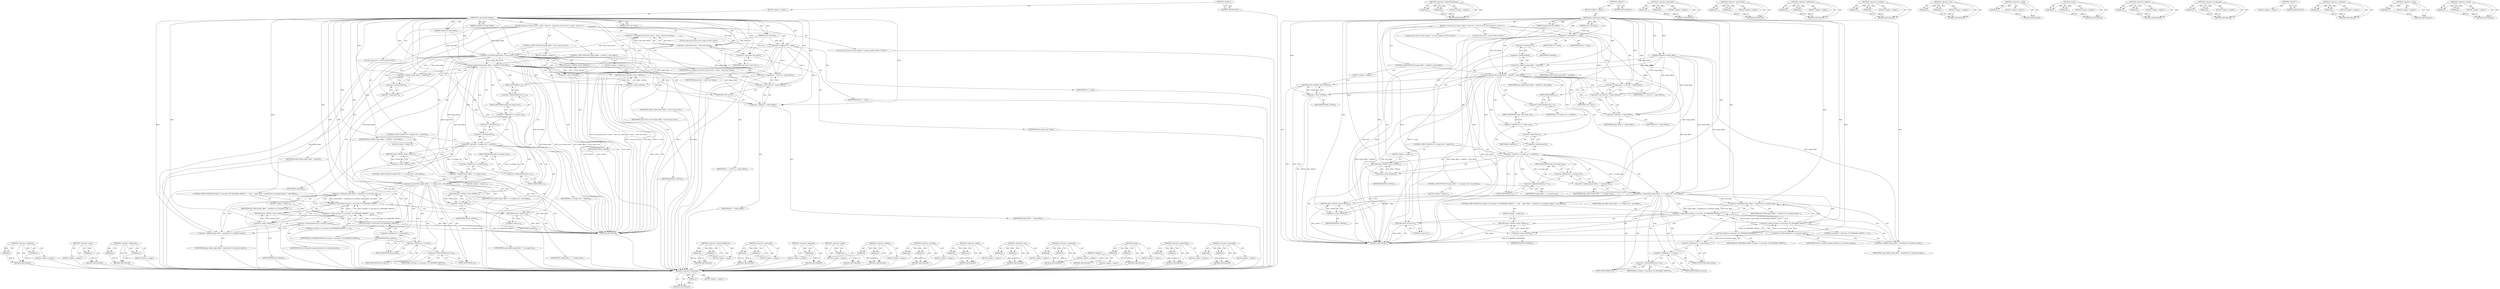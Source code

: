 digraph "&lt;operator&gt;.logicalAnd" {
vulnerable_136 [label=<(METHOD,&lt;operator&gt;.indirection)>];
vulnerable_137 [label=<(PARAM,p1)>];
vulnerable_138 [label=<(BLOCK,&lt;empty&gt;,&lt;empty&gt;)>];
vulnerable_139 [label=<(METHOD_RETURN,ANY)>];
vulnerable_159 [label=<(METHOD,&lt;operator&gt;.indirectFieldAccess)>];
vulnerable_160 [label=<(PARAM,p1)>];
vulnerable_161 [label=<(PARAM,p2)>];
vulnerable_162 [label=<(BLOCK,&lt;empty&gt;,&lt;empty&gt;)>];
vulnerable_163 [label=<(METHOD_RETURN,ANY)>];
vulnerable_6 [label=<(METHOD,&lt;global&gt;)<SUB>1</SUB>>];
vulnerable_7 [label=<(BLOCK,&lt;empty&gt;,&lt;empty&gt;)<SUB>1</SUB>>];
vulnerable_8 [label=<(METHOD,xt_check_entry_offsets)<SUB>1</SUB>>];
vulnerable_9 [label=<(PARAM,const void *base)<SUB>1</SUB>>];
vulnerable_10 [label=<(PARAM,unsigned int target_offset)<SUB>2</SUB>>];
vulnerable_11 [label=<(PARAM,unsigned int next_offset)<SUB>3</SUB>>];
vulnerable_12 [label=<(BLOCK,{
 	const struct xt_entry_target *t;
 	const ch...,{
 	const struct xt_entry_target *t;
 	const ch...)<SUB>4</SUB>>];
vulnerable_13 [label="<(LOCAL,const struct xt_entry_target* t: xt_entry_target*)<SUB>5</SUB>>"];
vulnerable_14 [label="<(LOCAL,const char* e: char*)<SUB>6</SUB>>"];
vulnerable_15 [label=<(&lt;operator&gt;.assignment,*e = base)<SUB>6</SUB>>];
vulnerable_16 [label=<(IDENTIFIER,e,*e = base)<SUB>6</SUB>>];
vulnerable_17 [label=<(IDENTIFIER,base,*e = base)<SUB>6</SUB>>];
vulnerable_18 [label=<(CONTROL_STRUCTURE,IF,if (target_offset + sizeof(*t) &gt; next_offset))<SUB>8</SUB>>];
vulnerable_19 [label=<(&lt;operator&gt;.greaterThan,target_offset + sizeof(*t) &gt; next_offset)<SUB>8</SUB>>];
vulnerable_20 [label=<(&lt;operator&gt;.addition,target_offset + sizeof(*t))<SUB>8</SUB>>];
vulnerable_21 [label=<(IDENTIFIER,target_offset,target_offset + sizeof(*t))<SUB>8</SUB>>];
vulnerable_22 [label=<(&lt;operator&gt;.sizeOf,sizeof(*t))<SUB>8</SUB>>];
vulnerable_23 [label=<(&lt;operator&gt;.indirection,*t)<SUB>8</SUB>>];
vulnerable_24 [label=<(IDENTIFIER,t,sizeof(*t))<SUB>8</SUB>>];
vulnerable_25 [label=<(IDENTIFIER,next_offset,target_offset + sizeof(*t) &gt; next_offset)<SUB>8</SUB>>];
vulnerable_26 [label=<(BLOCK,&lt;empty&gt;,&lt;empty&gt;)<SUB>9</SUB>>];
vulnerable_27 [label=<(RETURN,return -EINVAL;,return -EINVAL;)<SUB>9</SUB>>];
vulnerable_28 [label=<(&lt;operator&gt;.minus,-EINVAL)<SUB>9</SUB>>];
vulnerable_29 [label=<(IDENTIFIER,EINVAL,-EINVAL)<SUB>9</SUB>>];
vulnerable_30 [label=<(&lt;operator&gt;.assignment,t = (void *)(e + target_offset))<SUB>11</SUB>>];
vulnerable_31 [label=<(IDENTIFIER,t,t = (void *)(e + target_offset))<SUB>11</SUB>>];
vulnerable_32 [label=<(&lt;operator&gt;.cast,(void *)(e + target_offset))<SUB>11</SUB>>];
vulnerable_33 [label=<(UNKNOWN,void *,void *)<SUB>11</SUB>>];
vulnerable_34 [label=<(&lt;operator&gt;.addition,e + target_offset)<SUB>11</SUB>>];
vulnerable_35 [label=<(IDENTIFIER,e,e + target_offset)<SUB>11</SUB>>];
vulnerable_36 [label=<(IDENTIFIER,target_offset,e + target_offset)<SUB>11</SUB>>];
vulnerable_37 [label=<(CONTROL_STRUCTURE,IF,if (t-&gt;u.target_size &lt; sizeof(*t)))<SUB>12</SUB>>];
vulnerable_38 [label=<(&lt;operator&gt;.lessThan,t-&gt;u.target_size &lt; sizeof(*t))<SUB>12</SUB>>];
vulnerable_39 [label=<(&lt;operator&gt;.fieldAccess,t-&gt;u.target_size)<SUB>12</SUB>>];
vulnerable_40 [label=<(&lt;operator&gt;.indirectFieldAccess,t-&gt;u)<SUB>12</SUB>>];
vulnerable_41 [label=<(IDENTIFIER,t,t-&gt;u.target_size &lt; sizeof(*t))<SUB>12</SUB>>];
vulnerable_42 [label=<(FIELD_IDENTIFIER,u,u)<SUB>12</SUB>>];
vulnerable_43 [label=<(FIELD_IDENTIFIER,target_size,target_size)<SUB>12</SUB>>];
vulnerable_44 [label=<(&lt;operator&gt;.sizeOf,sizeof(*t))<SUB>12</SUB>>];
vulnerable_45 [label=<(&lt;operator&gt;.indirection,*t)<SUB>12</SUB>>];
vulnerable_46 [label=<(IDENTIFIER,t,sizeof(*t))<SUB>12</SUB>>];
vulnerable_47 [label=<(BLOCK,&lt;empty&gt;,&lt;empty&gt;)<SUB>13</SUB>>];
vulnerable_48 [label=<(RETURN,return -EINVAL;,return -EINVAL;)<SUB>13</SUB>>];
vulnerable_49 [label=<(&lt;operator&gt;.minus,-EINVAL)<SUB>13</SUB>>];
vulnerable_50 [label=<(IDENTIFIER,EINVAL,-EINVAL)<SUB>13</SUB>>];
vulnerable_51 [label=<(CONTROL_STRUCTURE,IF,if (target_offset + t-&gt;u.target_size &gt; next_offset))<SUB>15</SUB>>];
vulnerable_52 [label=<(&lt;operator&gt;.greaterThan,target_offset + t-&gt;u.target_size &gt; next_offset)<SUB>15</SUB>>];
vulnerable_53 [label=<(&lt;operator&gt;.addition,target_offset + t-&gt;u.target_size)<SUB>15</SUB>>];
vulnerable_54 [label=<(IDENTIFIER,target_offset,target_offset + t-&gt;u.target_size)<SUB>15</SUB>>];
vulnerable_55 [label=<(&lt;operator&gt;.fieldAccess,t-&gt;u.target_size)<SUB>15</SUB>>];
vulnerable_56 [label=<(&lt;operator&gt;.indirectFieldAccess,t-&gt;u)<SUB>15</SUB>>];
vulnerable_57 [label=<(IDENTIFIER,t,target_offset + t-&gt;u.target_size)<SUB>15</SUB>>];
vulnerable_58 [label=<(FIELD_IDENTIFIER,u,u)<SUB>15</SUB>>];
vulnerable_59 [label=<(FIELD_IDENTIFIER,target_size,target_size)<SUB>15</SUB>>];
vulnerable_60 [label=<(IDENTIFIER,next_offset,target_offset + t-&gt;u.target_size &gt; next_offset)<SUB>15</SUB>>];
vulnerable_61 [label=<(BLOCK,&lt;empty&gt;,&lt;empty&gt;)<SUB>16</SUB>>];
vulnerable_62 [label=<(RETURN,return -EINVAL;,return -EINVAL;)<SUB>16</SUB>>];
vulnerable_63 [label=<(&lt;operator&gt;.minus,-EINVAL)<SUB>16</SUB>>];
vulnerable_64 [label=<(IDENTIFIER,EINVAL,-EINVAL)<SUB>16</SUB>>];
vulnerable_65 [label=<(CONTROL_STRUCTURE,IF,if (strcmp(t-&gt;u.user.name, XT_STANDARD_TARGET) == 0 &amp;&amp;
	    target_offset + sizeof(struct xt_standard_target) != next_offset))<SUB>18</SUB>>];
vulnerable_66 [label=<(&lt;operator&gt;.logicalAnd,strcmp(t-&gt;u.user.name, XT_STANDARD_TARGET) == 0...)<SUB>18</SUB>>];
vulnerable_67 [label=<(&lt;operator&gt;.equals,strcmp(t-&gt;u.user.name, XT_STANDARD_TARGET) == 0)<SUB>18</SUB>>];
vulnerable_68 [label=<(strcmp,strcmp(t-&gt;u.user.name, XT_STANDARD_TARGET))<SUB>18</SUB>>];
vulnerable_69 [label=<(&lt;operator&gt;.fieldAccess,t-&gt;u.user.name)<SUB>18</SUB>>];
vulnerable_70 [label=<(&lt;operator&gt;.fieldAccess,t-&gt;u.user)<SUB>18</SUB>>];
vulnerable_71 [label=<(&lt;operator&gt;.indirectFieldAccess,t-&gt;u)<SUB>18</SUB>>];
vulnerable_72 [label=<(IDENTIFIER,t,strcmp(t-&gt;u.user.name, XT_STANDARD_TARGET))<SUB>18</SUB>>];
vulnerable_73 [label=<(FIELD_IDENTIFIER,u,u)<SUB>18</SUB>>];
vulnerable_74 [label=<(FIELD_IDENTIFIER,user,user)<SUB>18</SUB>>];
vulnerable_75 [label=<(FIELD_IDENTIFIER,name,name)<SUB>18</SUB>>];
vulnerable_76 [label=<(IDENTIFIER,XT_STANDARD_TARGET,strcmp(t-&gt;u.user.name, XT_STANDARD_TARGET))<SUB>18</SUB>>];
vulnerable_77 [label=<(LITERAL,0,strcmp(t-&gt;u.user.name, XT_STANDARD_TARGET) == 0)<SUB>18</SUB>>];
vulnerable_78 [label=<(&lt;operator&gt;.notEquals,target_offset + sizeof(struct xt_standard_targe...)<SUB>19</SUB>>];
vulnerable_79 [label=<(&lt;operator&gt;.addition,target_offset + sizeof(struct xt_standard_target))<SUB>19</SUB>>];
vulnerable_80 [label=<(IDENTIFIER,target_offset,target_offset + sizeof(struct xt_standard_target))<SUB>19</SUB>>];
vulnerable_81 [label=<(&lt;operator&gt;.sizeOf,sizeof(struct xt_standard_target))<SUB>19</SUB>>];
vulnerable_82 [label=<(IDENTIFIER,struct xt_standard_target,sizeof(struct xt_standard_target))<SUB>19</SUB>>];
vulnerable_83 [label=<(IDENTIFIER,next_offset,target_offset + sizeof(struct xt_standard_targe...)<SUB>19</SUB>>];
vulnerable_84 [label=<(BLOCK,&lt;empty&gt;,&lt;empty&gt;)<SUB>20</SUB>>];
vulnerable_85 [label=<(RETURN,return -EINVAL;,return -EINVAL;)<SUB>20</SUB>>];
vulnerable_86 [label=<(&lt;operator&gt;.minus,-EINVAL)<SUB>20</SUB>>];
vulnerable_87 [label=<(IDENTIFIER,EINVAL,-EINVAL)<SUB>20</SUB>>];
vulnerable_88 [label=<(RETURN,return 0;,return 0;)<SUB>22</SUB>>];
vulnerable_89 [label=<(LITERAL,0,return 0;)<SUB>22</SUB>>];
vulnerable_90 [label=<(METHOD_RETURN,int)<SUB>1</SUB>>];
vulnerable_92 [label=<(METHOD_RETURN,ANY)<SUB>1</SUB>>];
vulnerable_164 [label=<(METHOD,&lt;operator&gt;.logicalAnd)>];
vulnerable_165 [label=<(PARAM,p1)>];
vulnerable_166 [label=<(PARAM,p2)>];
vulnerable_167 [label=<(BLOCK,&lt;empty&gt;,&lt;empty&gt;)>];
vulnerable_168 [label=<(METHOD_RETURN,ANY)>];
vulnerable_122 [label=<(METHOD,&lt;operator&gt;.greaterThan)>];
vulnerable_123 [label=<(PARAM,p1)>];
vulnerable_124 [label=<(PARAM,p2)>];
vulnerable_125 [label=<(BLOCK,&lt;empty&gt;,&lt;empty&gt;)>];
vulnerable_126 [label=<(METHOD_RETURN,ANY)>];
vulnerable_154 [label=<(METHOD,&lt;operator&gt;.fieldAccess)>];
vulnerable_155 [label=<(PARAM,p1)>];
vulnerable_156 [label=<(PARAM,p2)>];
vulnerable_157 [label=<(BLOCK,&lt;empty&gt;,&lt;empty&gt;)>];
vulnerable_158 [label=<(METHOD_RETURN,ANY)>];
vulnerable_149 [label=<(METHOD,&lt;operator&gt;.lessThan)>];
vulnerable_150 [label=<(PARAM,p1)>];
vulnerable_151 [label=<(PARAM,p2)>];
vulnerable_152 [label=<(BLOCK,&lt;empty&gt;,&lt;empty&gt;)>];
vulnerable_153 [label=<(METHOD_RETURN,ANY)>];
vulnerable_144 [label=<(METHOD,&lt;operator&gt;.cast)>];
vulnerable_145 [label=<(PARAM,p1)>];
vulnerable_146 [label=<(PARAM,p2)>];
vulnerable_147 [label=<(BLOCK,&lt;empty&gt;,&lt;empty&gt;)>];
vulnerable_148 [label=<(METHOD_RETURN,ANY)>];
vulnerable_132 [label=<(METHOD,&lt;operator&gt;.sizeOf)>];
vulnerable_133 [label=<(PARAM,p1)>];
vulnerable_134 [label=<(BLOCK,&lt;empty&gt;,&lt;empty&gt;)>];
vulnerable_135 [label=<(METHOD_RETURN,ANY)>];
vulnerable_174 [label=<(METHOD,strcmp)>];
vulnerable_175 [label=<(PARAM,p1)>];
vulnerable_176 [label=<(PARAM,p2)>];
vulnerable_177 [label=<(BLOCK,&lt;empty&gt;,&lt;empty&gt;)>];
vulnerable_178 [label=<(METHOD_RETURN,ANY)>];
vulnerable_127 [label=<(METHOD,&lt;operator&gt;.addition)>];
vulnerable_128 [label=<(PARAM,p1)>];
vulnerable_129 [label=<(PARAM,p2)>];
vulnerable_130 [label=<(BLOCK,&lt;empty&gt;,&lt;empty&gt;)>];
vulnerable_131 [label=<(METHOD_RETURN,ANY)>];
vulnerable_117 [label=<(METHOD,&lt;operator&gt;.assignment)>];
vulnerable_118 [label=<(PARAM,p1)>];
vulnerable_119 [label=<(PARAM,p2)>];
vulnerable_120 [label=<(BLOCK,&lt;empty&gt;,&lt;empty&gt;)>];
vulnerable_121 [label=<(METHOD_RETURN,ANY)>];
vulnerable_111 [label=<(METHOD,&lt;global&gt;)<SUB>1</SUB>>];
vulnerable_112 [label=<(BLOCK,&lt;empty&gt;,&lt;empty&gt;)>];
vulnerable_113 [label=<(METHOD_RETURN,ANY)>];
vulnerable_179 [label=<(METHOD,&lt;operator&gt;.notEquals)>];
vulnerable_180 [label=<(PARAM,p1)>];
vulnerable_181 [label=<(PARAM,p2)>];
vulnerable_182 [label=<(BLOCK,&lt;empty&gt;,&lt;empty&gt;)>];
vulnerable_183 [label=<(METHOD_RETURN,ANY)>];
vulnerable_140 [label=<(METHOD,&lt;operator&gt;.minus)>];
vulnerable_141 [label=<(PARAM,p1)>];
vulnerable_142 [label=<(BLOCK,&lt;empty&gt;,&lt;empty&gt;)>];
vulnerable_143 [label=<(METHOD_RETURN,ANY)>];
vulnerable_169 [label=<(METHOD,&lt;operator&gt;.equals)>];
vulnerable_170 [label=<(PARAM,p1)>];
vulnerable_171 [label=<(PARAM,p2)>];
vulnerable_172 [label=<(BLOCK,&lt;empty&gt;,&lt;empty&gt;)>];
vulnerable_173 [label=<(METHOD_RETURN,ANY)>];
fixed_203 [label=<(METHOD,&lt;operator&gt;.notEquals)>];
fixed_204 [label=<(PARAM,p1)>];
fixed_205 [label=<(PARAM,p2)>];
fixed_206 [label=<(BLOCK,&lt;empty&gt;,&lt;empty&gt;)>];
fixed_207 [label=<(METHOD_RETURN,ANY)>];
fixed_156 [label=<(METHOD,&lt;operator&gt;.minus)>];
fixed_157 [label=<(PARAM,p1)>];
fixed_158 [label=<(BLOCK,&lt;empty&gt;,&lt;empty&gt;)>];
fixed_159 [label=<(METHOD_RETURN,ANY)>];
fixed_178 [label=<(METHOD,&lt;operator&gt;.fieldAccess)>];
fixed_179 [label=<(PARAM,p1)>];
fixed_180 [label=<(PARAM,p2)>];
fixed_181 [label=<(BLOCK,&lt;empty&gt;,&lt;empty&gt;)>];
fixed_182 [label=<(METHOD_RETURN,ANY)>];
fixed_6 [label=<(METHOD,&lt;global&gt;)<SUB>1</SUB>>];
fixed_7 [label=<(BLOCK,&lt;empty&gt;,&lt;empty&gt;)<SUB>1</SUB>>];
fixed_8 [label=<(METHOD,xt_check_entry_offsets)<SUB>1</SUB>>];
fixed_9 [label=<(PARAM,const void *base)<SUB>1</SUB>>];
fixed_10 [label=<(PARAM,const char *elems)<SUB>2</SUB>>];
fixed_11 [label=<(PARAM,unsigned int target_offset)<SUB>3</SUB>>];
fixed_12 [label=<(PARAM,unsigned int next_offset)<SUB>4</SUB>>];
fixed_13 [label=<(BLOCK,{
	long size_of_base_struct = elems - (const ch...,{
	long size_of_base_struct = elems - (const ch...)<SUB>5</SUB>>];
fixed_14 [label="<(LOCAL,long size_of_base_struct: long)<SUB>6</SUB>>"];
fixed_15 [label=<(&lt;operator&gt;.assignment,size_of_base_struct = elems - (const char *)base)<SUB>6</SUB>>];
fixed_16 [label=<(IDENTIFIER,size_of_base_struct,size_of_base_struct = elems - (const char *)base)<SUB>6</SUB>>];
fixed_17 [label=<(&lt;operator&gt;.subtraction,elems - (const char *)base)<SUB>6</SUB>>];
fixed_18 [label=<(IDENTIFIER,elems,elems - (const char *)base)<SUB>6</SUB>>];
fixed_19 [label=<(&lt;operator&gt;.cast,(const char *)base)<SUB>6</SUB>>];
fixed_20 [label=<(UNKNOWN,const char *,const char *)<SUB>6</SUB>>];
fixed_21 [label=<(IDENTIFIER,base,(const char *)base)<SUB>6</SUB>>];
fixed_22 [label="<(LOCAL,const struct xt_entry_target* t: xt_entry_target*)<SUB>7</SUB>>"];
fixed_23 [label="<(LOCAL,const char* e: char*)<SUB>8</SUB>>"];
fixed_24 [label=<(&lt;operator&gt;.assignment,*e = base)<SUB>8</SUB>>];
fixed_25 [label=<(IDENTIFIER,e,*e = base)<SUB>8</SUB>>];
fixed_26 [label=<(IDENTIFIER,base,*e = base)<SUB>8</SUB>>];
fixed_27 [label=<(CONTROL_STRUCTURE,IF,if (target_offset &lt; size_of_base_struct))<SUB>11</SUB>>];
fixed_28 [label=<(&lt;operator&gt;.lessThan,target_offset &lt; size_of_base_struct)<SUB>11</SUB>>];
fixed_29 [label=<(IDENTIFIER,target_offset,target_offset &lt; size_of_base_struct)<SUB>11</SUB>>];
fixed_30 [label=<(IDENTIFIER,size_of_base_struct,target_offset &lt; size_of_base_struct)<SUB>11</SUB>>];
fixed_31 [label=<(BLOCK,&lt;empty&gt;,&lt;empty&gt;)<SUB>12</SUB>>];
fixed_32 [label=<(RETURN,return -EINVAL;,return -EINVAL;)<SUB>12</SUB>>];
fixed_33 [label=<(&lt;operator&gt;.minus,-EINVAL)<SUB>12</SUB>>];
fixed_34 [label=<(IDENTIFIER,EINVAL,-EINVAL)<SUB>12</SUB>>];
fixed_35 [label=<(CONTROL_STRUCTURE,IF,if (target_offset + sizeof(*t) &gt; next_offset))<SUB>14</SUB>>];
fixed_36 [label=<(&lt;operator&gt;.greaterThan,target_offset + sizeof(*t) &gt; next_offset)<SUB>14</SUB>>];
fixed_37 [label=<(&lt;operator&gt;.addition,target_offset + sizeof(*t))<SUB>14</SUB>>];
fixed_38 [label=<(IDENTIFIER,target_offset,target_offset + sizeof(*t))<SUB>14</SUB>>];
fixed_39 [label=<(&lt;operator&gt;.sizeOf,sizeof(*t))<SUB>14</SUB>>];
fixed_40 [label=<(&lt;operator&gt;.indirection,*t)<SUB>14</SUB>>];
fixed_41 [label=<(IDENTIFIER,t,sizeof(*t))<SUB>14</SUB>>];
fixed_42 [label=<(IDENTIFIER,next_offset,target_offset + sizeof(*t) &gt; next_offset)<SUB>14</SUB>>];
fixed_43 [label=<(BLOCK,&lt;empty&gt;,&lt;empty&gt;)<SUB>15</SUB>>];
fixed_44 [label=<(RETURN,return -EINVAL;,return -EINVAL;)<SUB>15</SUB>>];
fixed_45 [label=<(&lt;operator&gt;.minus,-EINVAL)<SUB>15</SUB>>];
fixed_46 [label=<(IDENTIFIER,EINVAL,-EINVAL)<SUB>15</SUB>>];
fixed_47 [label=<(&lt;operator&gt;.assignment,t = (void *)(e + target_offset))<SUB>17</SUB>>];
fixed_48 [label=<(IDENTIFIER,t,t = (void *)(e + target_offset))<SUB>17</SUB>>];
fixed_49 [label=<(&lt;operator&gt;.cast,(void *)(e + target_offset))<SUB>17</SUB>>];
fixed_50 [label=<(UNKNOWN,void *,void *)<SUB>17</SUB>>];
fixed_51 [label=<(&lt;operator&gt;.addition,e + target_offset)<SUB>17</SUB>>];
fixed_52 [label=<(IDENTIFIER,e,e + target_offset)<SUB>17</SUB>>];
fixed_53 [label=<(IDENTIFIER,target_offset,e + target_offset)<SUB>17</SUB>>];
fixed_54 [label=<(CONTROL_STRUCTURE,IF,if (t-&gt;u.target_size &lt; sizeof(*t)))<SUB>18</SUB>>];
fixed_55 [label=<(&lt;operator&gt;.lessThan,t-&gt;u.target_size &lt; sizeof(*t))<SUB>18</SUB>>];
fixed_56 [label=<(&lt;operator&gt;.fieldAccess,t-&gt;u.target_size)<SUB>18</SUB>>];
fixed_57 [label=<(&lt;operator&gt;.indirectFieldAccess,t-&gt;u)<SUB>18</SUB>>];
fixed_58 [label=<(IDENTIFIER,t,t-&gt;u.target_size &lt; sizeof(*t))<SUB>18</SUB>>];
fixed_59 [label=<(FIELD_IDENTIFIER,u,u)<SUB>18</SUB>>];
fixed_60 [label=<(FIELD_IDENTIFIER,target_size,target_size)<SUB>18</SUB>>];
fixed_61 [label=<(&lt;operator&gt;.sizeOf,sizeof(*t))<SUB>18</SUB>>];
fixed_62 [label=<(&lt;operator&gt;.indirection,*t)<SUB>18</SUB>>];
fixed_63 [label=<(IDENTIFIER,t,sizeof(*t))<SUB>18</SUB>>];
fixed_64 [label=<(BLOCK,&lt;empty&gt;,&lt;empty&gt;)<SUB>19</SUB>>];
fixed_65 [label=<(RETURN,return -EINVAL;,return -EINVAL;)<SUB>19</SUB>>];
fixed_66 [label=<(&lt;operator&gt;.minus,-EINVAL)<SUB>19</SUB>>];
fixed_67 [label=<(IDENTIFIER,EINVAL,-EINVAL)<SUB>19</SUB>>];
fixed_68 [label=<(CONTROL_STRUCTURE,IF,if (target_offset + t-&gt;u.target_size &gt; next_offset))<SUB>21</SUB>>];
fixed_69 [label=<(&lt;operator&gt;.greaterThan,target_offset + t-&gt;u.target_size &gt; next_offset)<SUB>21</SUB>>];
fixed_70 [label=<(&lt;operator&gt;.addition,target_offset + t-&gt;u.target_size)<SUB>21</SUB>>];
fixed_71 [label=<(IDENTIFIER,target_offset,target_offset + t-&gt;u.target_size)<SUB>21</SUB>>];
fixed_72 [label=<(&lt;operator&gt;.fieldAccess,t-&gt;u.target_size)<SUB>21</SUB>>];
fixed_73 [label=<(&lt;operator&gt;.indirectFieldAccess,t-&gt;u)<SUB>21</SUB>>];
fixed_74 [label=<(IDENTIFIER,t,target_offset + t-&gt;u.target_size)<SUB>21</SUB>>];
fixed_75 [label=<(FIELD_IDENTIFIER,u,u)<SUB>21</SUB>>];
fixed_76 [label=<(FIELD_IDENTIFIER,target_size,target_size)<SUB>21</SUB>>];
fixed_77 [label=<(IDENTIFIER,next_offset,target_offset + t-&gt;u.target_size &gt; next_offset)<SUB>21</SUB>>];
fixed_78 [label=<(BLOCK,&lt;empty&gt;,&lt;empty&gt;)<SUB>22</SUB>>];
fixed_79 [label=<(RETURN,return -EINVAL;,return -EINVAL;)<SUB>22</SUB>>];
fixed_80 [label=<(&lt;operator&gt;.minus,-EINVAL)<SUB>22</SUB>>];
fixed_81 [label=<(IDENTIFIER,EINVAL,-EINVAL)<SUB>22</SUB>>];
fixed_82 [label=<(CONTROL_STRUCTURE,IF,if (strcmp(t-&gt;u.user.name, XT_STANDARD_TARGET) == 0 &amp;&amp;
	    target_offset + sizeof(struct xt_standard_target) != next_offset))<SUB>24</SUB>>];
fixed_83 [label=<(&lt;operator&gt;.logicalAnd,strcmp(t-&gt;u.user.name, XT_STANDARD_TARGET) == 0...)<SUB>24</SUB>>];
fixed_84 [label=<(&lt;operator&gt;.equals,strcmp(t-&gt;u.user.name, XT_STANDARD_TARGET) == 0)<SUB>24</SUB>>];
fixed_85 [label=<(strcmp,strcmp(t-&gt;u.user.name, XT_STANDARD_TARGET))<SUB>24</SUB>>];
fixed_86 [label=<(&lt;operator&gt;.fieldAccess,t-&gt;u.user.name)<SUB>24</SUB>>];
fixed_87 [label=<(&lt;operator&gt;.fieldAccess,t-&gt;u.user)<SUB>24</SUB>>];
fixed_88 [label=<(&lt;operator&gt;.indirectFieldAccess,t-&gt;u)<SUB>24</SUB>>];
fixed_89 [label=<(IDENTIFIER,t,strcmp(t-&gt;u.user.name, XT_STANDARD_TARGET))<SUB>24</SUB>>];
fixed_90 [label=<(FIELD_IDENTIFIER,u,u)<SUB>24</SUB>>];
fixed_91 [label=<(FIELD_IDENTIFIER,user,user)<SUB>24</SUB>>];
fixed_92 [label=<(FIELD_IDENTIFIER,name,name)<SUB>24</SUB>>];
fixed_93 [label=<(IDENTIFIER,XT_STANDARD_TARGET,strcmp(t-&gt;u.user.name, XT_STANDARD_TARGET))<SUB>24</SUB>>];
fixed_94 [label=<(LITERAL,0,strcmp(t-&gt;u.user.name, XT_STANDARD_TARGET) == 0)<SUB>24</SUB>>];
fixed_95 [label=<(&lt;operator&gt;.notEquals,target_offset + sizeof(struct xt_standard_targe...)<SUB>25</SUB>>];
fixed_96 [label=<(&lt;operator&gt;.addition,target_offset + sizeof(struct xt_standard_target))<SUB>25</SUB>>];
fixed_97 [label=<(IDENTIFIER,target_offset,target_offset + sizeof(struct xt_standard_target))<SUB>25</SUB>>];
fixed_98 [label=<(&lt;operator&gt;.sizeOf,sizeof(struct xt_standard_target))<SUB>25</SUB>>];
fixed_99 [label=<(IDENTIFIER,struct xt_standard_target,sizeof(struct xt_standard_target))<SUB>25</SUB>>];
fixed_100 [label=<(IDENTIFIER,next_offset,target_offset + sizeof(struct xt_standard_targe...)<SUB>25</SUB>>];
fixed_101 [label=<(BLOCK,&lt;empty&gt;,&lt;empty&gt;)<SUB>26</SUB>>];
fixed_102 [label=<(RETURN,return -EINVAL;,return -EINVAL;)<SUB>26</SUB>>];
fixed_103 [label=<(&lt;operator&gt;.minus,-EINVAL)<SUB>26</SUB>>];
fixed_104 [label=<(IDENTIFIER,EINVAL,-EINVAL)<SUB>26</SUB>>];
fixed_105 [label=<(RETURN,return 0;,return 0;)<SUB>28</SUB>>];
fixed_106 [label=<(LITERAL,0,return 0;)<SUB>28</SUB>>];
fixed_107 [label=<(METHOD_RETURN,int)<SUB>1</SUB>>];
fixed_109 [label=<(METHOD_RETURN,ANY)<SUB>1</SUB>>];
fixed_183 [label=<(METHOD,&lt;operator&gt;.indirectFieldAccess)>];
fixed_184 [label=<(PARAM,p1)>];
fixed_185 [label=<(PARAM,p2)>];
fixed_186 [label=<(BLOCK,&lt;empty&gt;,&lt;empty&gt;)>];
fixed_187 [label=<(METHOD_RETURN,ANY)>];
fixed_141 [label=<(METHOD,&lt;operator&gt;.subtraction)>];
fixed_142 [label=<(PARAM,p1)>];
fixed_143 [label=<(PARAM,p2)>];
fixed_144 [label=<(BLOCK,&lt;empty&gt;,&lt;empty&gt;)>];
fixed_145 [label=<(METHOD_RETURN,ANY)>];
fixed_174 [label=<(METHOD,&lt;operator&gt;.indirection)>];
fixed_175 [label=<(PARAM,p1)>];
fixed_176 [label=<(BLOCK,&lt;empty&gt;,&lt;empty&gt;)>];
fixed_177 [label=<(METHOD_RETURN,ANY)>];
fixed_170 [label=<(METHOD,&lt;operator&gt;.sizeOf)>];
fixed_171 [label=<(PARAM,p1)>];
fixed_172 [label=<(BLOCK,&lt;empty&gt;,&lt;empty&gt;)>];
fixed_173 [label=<(METHOD_RETURN,ANY)>];
fixed_165 [label=<(METHOD,&lt;operator&gt;.addition)>];
fixed_166 [label=<(PARAM,p1)>];
fixed_167 [label=<(PARAM,p2)>];
fixed_168 [label=<(BLOCK,&lt;empty&gt;,&lt;empty&gt;)>];
fixed_169 [label=<(METHOD_RETURN,ANY)>];
fixed_151 [label=<(METHOD,&lt;operator&gt;.lessThan)>];
fixed_152 [label=<(PARAM,p1)>];
fixed_153 [label=<(PARAM,p2)>];
fixed_154 [label=<(BLOCK,&lt;empty&gt;,&lt;empty&gt;)>];
fixed_155 [label=<(METHOD_RETURN,ANY)>];
fixed_193 [label=<(METHOD,&lt;operator&gt;.equals)>];
fixed_194 [label=<(PARAM,p1)>];
fixed_195 [label=<(PARAM,p2)>];
fixed_196 [label=<(BLOCK,&lt;empty&gt;,&lt;empty&gt;)>];
fixed_197 [label=<(METHOD_RETURN,ANY)>];
fixed_146 [label=<(METHOD,&lt;operator&gt;.cast)>];
fixed_147 [label=<(PARAM,p1)>];
fixed_148 [label=<(PARAM,p2)>];
fixed_149 [label=<(BLOCK,&lt;empty&gt;,&lt;empty&gt;)>];
fixed_150 [label=<(METHOD_RETURN,ANY)>];
fixed_136 [label=<(METHOD,&lt;operator&gt;.assignment)>];
fixed_137 [label=<(PARAM,p1)>];
fixed_138 [label=<(PARAM,p2)>];
fixed_139 [label=<(BLOCK,&lt;empty&gt;,&lt;empty&gt;)>];
fixed_140 [label=<(METHOD_RETURN,ANY)>];
fixed_130 [label=<(METHOD,&lt;global&gt;)<SUB>1</SUB>>];
fixed_131 [label=<(BLOCK,&lt;empty&gt;,&lt;empty&gt;)>];
fixed_132 [label=<(METHOD_RETURN,ANY)>];
fixed_198 [label=<(METHOD,strcmp)>];
fixed_199 [label=<(PARAM,p1)>];
fixed_200 [label=<(PARAM,p2)>];
fixed_201 [label=<(BLOCK,&lt;empty&gt;,&lt;empty&gt;)>];
fixed_202 [label=<(METHOD_RETURN,ANY)>];
fixed_160 [label=<(METHOD,&lt;operator&gt;.greaterThan)>];
fixed_161 [label=<(PARAM,p1)>];
fixed_162 [label=<(PARAM,p2)>];
fixed_163 [label=<(BLOCK,&lt;empty&gt;,&lt;empty&gt;)>];
fixed_164 [label=<(METHOD_RETURN,ANY)>];
fixed_188 [label=<(METHOD,&lt;operator&gt;.logicalAnd)>];
fixed_189 [label=<(PARAM,p1)>];
fixed_190 [label=<(PARAM,p2)>];
fixed_191 [label=<(BLOCK,&lt;empty&gt;,&lt;empty&gt;)>];
fixed_192 [label=<(METHOD_RETURN,ANY)>];
vulnerable_136 -> vulnerable_137  [key=0, label="AST: "];
vulnerable_136 -> vulnerable_137  [key=1, label="DDG: "];
vulnerable_136 -> vulnerable_138  [key=0, label="AST: "];
vulnerable_136 -> vulnerable_139  [key=0, label="AST: "];
vulnerable_136 -> vulnerable_139  [key=1, label="CFG: "];
vulnerable_137 -> vulnerable_139  [key=0, label="DDG: p1"];
vulnerable_159 -> vulnerable_160  [key=0, label="AST: "];
vulnerable_159 -> vulnerable_160  [key=1, label="DDG: "];
vulnerable_159 -> vulnerable_162  [key=0, label="AST: "];
vulnerable_159 -> vulnerable_161  [key=0, label="AST: "];
vulnerable_159 -> vulnerable_161  [key=1, label="DDG: "];
vulnerable_159 -> vulnerable_163  [key=0, label="AST: "];
vulnerable_159 -> vulnerable_163  [key=1, label="CFG: "];
vulnerable_160 -> vulnerable_163  [key=0, label="DDG: p1"];
vulnerable_161 -> vulnerable_163  [key=0, label="DDG: p2"];
vulnerable_6 -> vulnerable_7  [key=0, label="AST: "];
vulnerable_6 -> vulnerable_92  [key=0, label="AST: "];
vulnerable_6 -> vulnerable_92  [key=1, label="CFG: "];
vulnerable_7 -> vulnerable_8  [key=0, label="AST: "];
vulnerable_8 -> vulnerable_9  [key=0, label="AST: "];
vulnerable_8 -> vulnerable_9  [key=1, label="DDG: "];
vulnerable_8 -> vulnerable_10  [key=0, label="AST: "];
vulnerable_8 -> vulnerable_10  [key=1, label="DDG: "];
vulnerable_8 -> vulnerable_11  [key=0, label="AST: "];
vulnerable_8 -> vulnerable_11  [key=1, label="DDG: "];
vulnerable_8 -> vulnerable_12  [key=0, label="AST: "];
vulnerable_8 -> vulnerable_90  [key=0, label="AST: "];
vulnerable_8 -> vulnerable_15  [key=0, label="CFG: "];
vulnerable_8 -> vulnerable_15  [key=1, label="DDG: "];
vulnerable_8 -> vulnerable_30  [key=0, label="DDG: "];
vulnerable_8 -> vulnerable_88  [key=0, label="DDG: "];
vulnerable_8 -> vulnerable_89  [key=0, label="DDG: "];
vulnerable_8 -> vulnerable_19  [key=0, label="DDG: "];
vulnerable_8 -> vulnerable_32  [key=0, label="DDG: "];
vulnerable_8 -> vulnerable_52  [key=0, label="DDG: "];
vulnerable_8 -> vulnerable_20  [key=0, label="DDG: "];
vulnerable_8 -> vulnerable_34  [key=0, label="DDG: "];
vulnerable_8 -> vulnerable_53  [key=0, label="DDG: "];
vulnerable_8 -> vulnerable_67  [key=0, label="DDG: "];
vulnerable_8 -> vulnerable_78  [key=0, label="DDG: "];
vulnerable_8 -> vulnerable_28  [key=0, label="DDG: "];
vulnerable_8 -> vulnerable_49  [key=0, label="DDG: "];
vulnerable_8 -> vulnerable_63  [key=0, label="DDG: "];
vulnerable_8 -> vulnerable_68  [key=0, label="DDG: "];
vulnerable_8 -> vulnerable_79  [key=0, label="DDG: "];
vulnerable_8 -> vulnerable_86  [key=0, label="DDG: "];
vulnerable_9 -> vulnerable_15  [key=0, label="DDG: base"];
vulnerable_10 -> vulnerable_30  [key=0, label="DDG: target_offset"];
vulnerable_10 -> vulnerable_19  [key=0, label="DDG: target_offset"];
vulnerable_10 -> vulnerable_32  [key=0, label="DDG: target_offset"];
vulnerable_10 -> vulnerable_52  [key=0, label="DDG: target_offset"];
vulnerable_10 -> vulnerable_20  [key=0, label="DDG: target_offset"];
vulnerable_10 -> vulnerable_34  [key=0, label="DDG: target_offset"];
vulnerable_10 -> vulnerable_53  [key=0, label="DDG: target_offset"];
vulnerable_10 -> vulnerable_78  [key=0, label="DDG: target_offset"];
vulnerable_10 -> vulnerable_79  [key=0, label="DDG: target_offset"];
vulnerable_11 -> vulnerable_19  [key=0, label="DDG: next_offset"];
vulnerable_12 -> vulnerable_13  [key=0, label="AST: "];
vulnerable_12 -> vulnerable_14  [key=0, label="AST: "];
vulnerable_12 -> vulnerable_15  [key=0, label="AST: "];
vulnerable_12 -> vulnerable_18  [key=0, label="AST: "];
vulnerable_12 -> vulnerable_30  [key=0, label="AST: "];
vulnerable_12 -> vulnerable_37  [key=0, label="AST: "];
vulnerable_12 -> vulnerable_51  [key=0, label="AST: "];
vulnerable_12 -> vulnerable_65  [key=0, label="AST: "];
vulnerable_12 -> vulnerable_88  [key=0, label="AST: "];
vulnerable_15 -> vulnerable_16  [key=0, label="AST: "];
vulnerable_15 -> vulnerable_17  [key=0, label="AST: "];
vulnerable_15 -> vulnerable_23  [key=0, label="CFG: "];
vulnerable_15 -> vulnerable_90  [key=0, label="DDG: e"];
vulnerable_15 -> vulnerable_90  [key=1, label="DDG: base"];
vulnerable_15 -> vulnerable_90  [key=2, label="DDG: *e = base"];
vulnerable_15 -> vulnerable_30  [key=0, label="DDG: e"];
vulnerable_15 -> vulnerable_32  [key=0, label="DDG: e"];
vulnerable_15 -> vulnerable_34  [key=0, label="DDG: e"];
vulnerable_18 -> vulnerable_19  [key=0, label="AST: "];
vulnerable_18 -> vulnerable_26  [key=0, label="AST: "];
vulnerable_19 -> vulnerable_20  [key=0, label="AST: "];
vulnerable_19 -> vulnerable_25  [key=0, label="AST: "];
vulnerable_19 -> vulnerable_28  [key=0, label="CFG: "];
vulnerable_19 -> vulnerable_28  [key=1, label="CDG: "];
vulnerable_19 -> vulnerable_33  [key=0, label="CFG: "];
vulnerable_19 -> vulnerable_33  [key=1, label="CDG: "];
vulnerable_19 -> vulnerable_90  [key=0, label="DDG: target_offset + sizeof(*t)"];
vulnerable_19 -> vulnerable_90  [key=1, label="DDG: next_offset"];
vulnerable_19 -> vulnerable_90  [key=2, label="DDG: target_offset + sizeof(*t) &gt; next_offset"];
vulnerable_19 -> vulnerable_52  [key=0, label="DDG: next_offset"];
vulnerable_19 -> vulnerable_30  [key=0, label="CDG: "];
vulnerable_19 -> vulnerable_34  [key=0, label="CDG: "];
vulnerable_19 -> vulnerable_32  [key=0, label="CDG: "];
vulnerable_19 -> vulnerable_42  [key=0, label="CDG: "];
vulnerable_19 -> vulnerable_38  [key=0, label="CDG: "];
vulnerable_19 -> vulnerable_45  [key=0, label="CDG: "];
vulnerable_19 -> vulnerable_27  [key=0, label="CDG: "];
vulnerable_19 -> vulnerable_40  [key=0, label="CDG: "];
vulnerable_19 -> vulnerable_44  [key=0, label="CDG: "];
vulnerable_19 -> vulnerable_43  [key=0, label="CDG: "];
vulnerable_19 -> vulnerable_39  [key=0, label="CDG: "];
vulnerable_20 -> vulnerable_21  [key=0, label="AST: "];
vulnerable_20 -> vulnerable_22  [key=0, label="AST: "];
vulnerable_20 -> vulnerable_19  [key=0, label="CFG: "];
vulnerable_20 -> vulnerable_90  [key=0, label="DDG: target_offset"];
vulnerable_22 -> vulnerable_23  [key=0, label="AST: "];
vulnerable_22 -> vulnerable_20  [key=0, label="CFG: "];
vulnerable_22 -> vulnerable_90  [key=0, label="DDG: *t"];
vulnerable_23 -> vulnerable_24  [key=0, label="AST: "];
vulnerable_23 -> vulnerable_22  [key=0, label="CFG: "];
vulnerable_26 -> vulnerable_27  [key=0, label="AST: "];
vulnerable_27 -> vulnerable_28  [key=0, label="AST: "];
vulnerable_27 -> vulnerable_90  [key=0, label="CFG: "];
vulnerable_27 -> vulnerable_90  [key=1, label="DDG: &lt;RET&gt;"];
vulnerable_28 -> vulnerable_29  [key=0, label="AST: "];
vulnerable_28 -> vulnerable_27  [key=0, label="CFG: "];
vulnerable_28 -> vulnerable_27  [key=1, label="DDG: -EINVAL"];
vulnerable_28 -> vulnerable_90  [key=0, label="DDG: EINVAL"];
vulnerable_28 -> vulnerable_90  [key=1, label="DDG: -EINVAL"];
vulnerable_30 -> vulnerable_31  [key=0, label="AST: "];
vulnerable_30 -> vulnerable_32  [key=0, label="AST: "];
vulnerable_30 -> vulnerable_42  [key=0, label="CFG: "];
vulnerable_32 -> vulnerable_33  [key=0, label="AST: "];
vulnerable_32 -> vulnerable_34  [key=0, label="AST: "];
vulnerable_32 -> vulnerable_30  [key=0, label="CFG: "];
vulnerable_33 -> vulnerable_34  [key=0, label="CFG: "];
vulnerable_34 -> vulnerable_35  [key=0, label="AST: "];
vulnerable_34 -> vulnerable_36  [key=0, label="AST: "];
vulnerable_34 -> vulnerable_32  [key=0, label="CFG: "];
vulnerable_37 -> vulnerable_38  [key=0, label="AST: "];
vulnerable_37 -> vulnerable_47  [key=0, label="AST: "];
vulnerable_38 -> vulnerable_39  [key=0, label="AST: "];
vulnerable_38 -> vulnerable_44  [key=0, label="AST: "];
vulnerable_38 -> vulnerable_49  [key=0, label="CFG: "];
vulnerable_38 -> vulnerable_49  [key=1, label="CDG: "];
vulnerable_38 -> vulnerable_58  [key=0, label="CFG: "];
vulnerable_38 -> vulnerable_58  [key=1, label="CDG: "];
vulnerable_38 -> vulnerable_52  [key=0, label="DDG: t-&gt;u.target_size"];
vulnerable_38 -> vulnerable_52  [key=1, label="CDG: "];
vulnerable_38 -> vulnerable_53  [key=0, label="DDG: t-&gt;u.target_size"];
vulnerable_38 -> vulnerable_53  [key=1, label="CDG: "];
vulnerable_38 -> vulnerable_48  [key=0, label="CDG: "];
vulnerable_38 -> vulnerable_56  [key=0, label="CDG: "];
vulnerable_38 -> vulnerable_59  [key=0, label="CDG: "];
vulnerable_38 -> vulnerable_55  [key=0, label="CDG: "];
vulnerable_39 -> vulnerable_40  [key=0, label="AST: "];
vulnerable_39 -> vulnerable_43  [key=0, label="AST: "];
vulnerable_39 -> vulnerable_45  [key=0, label="CFG: "];
vulnerable_40 -> vulnerable_41  [key=0, label="AST: "];
vulnerable_40 -> vulnerable_42  [key=0, label="AST: "];
vulnerable_40 -> vulnerable_43  [key=0, label="CFG: "];
vulnerable_42 -> vulnerable_40  [key=0, label="CFG: "];
vulnerable_43 -> vulnerable_39  [key=0, label="CFG: "];
vulnerable_44 -> vulnerable_45  [key=0, label="AST: "];
vulnerable_44 -> vulnerable_38  [key=0, label="CFG: "];
vulnerable_45 -> vulnerable_46  [key=0, label="AST: "];
vulnerable_45 -> vulnerable_44  [key=0, label="CFG: "];
vulnerable_47 -> vulnerable_48  [key=0, label="AST: "];
vulnerable_48 -> vulnerable_49  [key=0, label="AST: "];
vulnerable_48 -> vulnerable_90  [key=0, label="CFG: "];
vulnerable_48 -> vulnerable_90  [key=1, label="DDG: &lt;RET&gt;"];
vulnerable_49 -> vulnerable_50  [key=0, label="AST: "];
vulnerable_49 -> vulnerable_48  [key=0, label="CFG: "];
vulnerable_49 -> vulnerable_48  [key=1, label="DDG: -EINVAL"];
vulnerable_51 -> vulnerable_52  [key=0, label="AST: "];
vulnerable_51 -> vulnerable_61  [key=0, label="AST: "];
vulnerable_52 -> vulnerable_53  [key=0, label="AST: "];
vulnerable_52 -> vulnerable_60  [key=0, label="AST: "];
vulnerable_52 -> vulnerable_63  [key=0, label="CFG: "];
vulnerable_52 -> vulnerable_63  [key=1, label="CDG: "];
vulnerable_52 -> vulnerable_73  [key=0, label="CFG: "];
vulnerable_52 -> vulnerable_73  [key=1, label="CDG: "];
vulnerable_52 -> vulnerable_78  [key=0, label="DDG: next_offset"];
vulnerable_52 -> vulnerable_68  [key=0, label="CDG: "];
vulnerable_52 -> vulnerable_66  [key=0, label="CDG: "];
vulnerable_52 -> vulnerable_75  [key=0, label="CDG: "];
vulnerable_52 -> vulnerable_69  [key=0, label="CDG: "];
vulnerable_52 -> vulnerable_67  [key=0, label="CDG: "];
vulnerable_52 -> vulnerable_74  [key=0, label="CDG: "];
vulnerable_52 -> vulnerable_71  [key=0, label="CDG: "];
vulnerable_52 -> vulnerable_70  [key=0, label="CDG: "];
vulnerable_52 -> vulnerable_62  [key=0, label="CDG: "];
vulnerable_53 -> vulnerable_54  [key=0, label="AST: "];
vulnerable_53 -> vulnerable_55  [key=0, label="AST: "];
vulnerable_53 -> vulnerable_52  [key=0, label="CFG: "];
vulnerable_55 -> vulnerable_56  [key=0, label="AST: "];
vulnerable_55 -> vulnerable_59  [key=0, label="AST: "];
vulnerable_55 -> vulnerable_53  [key=0, label="CFG: "];
vulnerable_56 -> vulnerable_57  [key=0, label="AST: "];
vulnerable_56 -> vulnerable_58  [key=0, label="AST: "];
vulnerable_56 -> vulnerable_59  [key=0, label="CFG: "];
vulnerable_58 -> vulnerable_56  [key=0, label="CFG: "];
vulnerable_59 -> vulnerable_55  [key=0, label="CFG: "];
vulnerable_61 -> vulnerable_62  [key=0, label="AST: "];
vulnerable_62 -> vulnerable_63  [key=0, label="AST: "];
vulnerable_62 -> vulnerable_90  [key=0, label="CFG: "];
vulnerable_62 -> vulnerable_90  [key=1, label="DDG: &lt;RET&gt;"];
vulnerable_63 -> vulnerable_64  [key=0, label="AST: "];
vulnerable_63 -> vulnerable_62  [key=0, label="CFG: "];
vulnerable_63 -> vulnerable_62  [key=1, label="DDG: -EINVAL"];
vulnerable_65 -> vulnerable_66  [key=0, label="AST: "];
vulnerable_65 -> vulnerable_84  [key=0, label="AST: "];
vulnerable_66 -> vulnerable_67  [key=0, label="AST: "];
vulnerable_66 -> vulnerable_78  [key=0, label="AST: "];
vulnerable_66 -> vulnerable_86  [key=0, label="CFG: "];
vulnerable_66 -> vulnerable_86  [key=1, label="CDG: "];
vulnerable_66 -> vulnerable_88  [key=0, label="CFG: "];
vulnerable_66 -> vulnerable_88  [key=1, label="CDG: "];
vulnerable_66 -> vulnerable_85  [key=0, label="CDG: "];
vulnerable_67 -> vulnerable_68  [key=0, label="AST: "];
vulnerable_67 -> vulnerable_77  [key=0, label="AST: "];
vulnerable_67 -> vulnerable_66  [key=0, label="CFG: "];
vulnerable_67 -> vulnerable_66  [key=1, label="DDG: strcmp(t-&gt;u.user.name, XT_STANDARD_TARGET)"];
vulnerable_67 -> vulnerable_66  [key=2, label="DDG: 0"];
vulnerable_67 -> vulnerable_81  [key=0, label="CFG: "];
vulnerable_67 -> vulnerable_81  [key=1, label="CDG: "];
vulnerable_67 -> vulnerable_79  [key=0, label="CDG: "];
vulnerable_67 -> vulnerable_78  [key=0, label="CDG: "];
vulnerable_68 -> vulnerable_69  [key=0, label="AST: "];
vulnerable_68 -> vulnerable_76  [key=0, label="AST: "];
vulnerable_68 -> vulnerable_67  [key=0, label="CFG: "];
vulnerable_68 -> vulnerable_67  [key=1, label="DDG: t-&gt;u.user.name"];
vulnerable_68 -> vulnerable_67  [key=2, label="DDG: XT_STANDARD_TARGET"];
vulnerable_68 -> vulnerable_90  [key=0, label="DDG: XT_STANDARD_TARGET"];
vulnerable_69 -> vulnerable_70  [key=0, label="AST: "];
vulnerable_69 -> vulnerable_75  [key=0, label="AST: "];
vulnerable_69 -> vulnerable_68  [key=0, label="CFG: "];
vulnerable_70 -> vulnerable_71  [key=0, label="AST: "];
vulnerable_70 -> vulnerable_74  [key=0, label="AST: "];
vulnerable_70 -> vulnerable_75  [key=0, label="CFG: "];
vulnerable_71 -> vulnerable_72  [key=0, label="AST: "];
vulnerable_71 -> vulnerable_73  [key=0, label="AST: "];
vulnerable_71 -> vulnerable_74  [key=0, label="CFG: "];
vulnerable_73 -> vulnerable_71  [key=0, label="CFG: "];
vulnerable_74 -> vulnerable_70  [key=0, label="CFG: "];
vulnerable_75 -> vulnerable_69  [key=0, label="CFG: "];
vulnerable_78 -> vulnerable_79  [key=0, label="AST: "];
vulnerable_78 -> vulnerable_83  [key=0, label="AST: "];
vulnerable_78 -> vulnerable_66  [key=0, label="CFG: "];
vulnerable_78 -> vulnerable_66  [key=1, label="DDG: target_offset + sizeof(struct xt_standard_target)"];
vulnerable_78 -> vulnerable_66  [key=2, label="DDG: next_offset"];
vulnerable_79 -> vulnerable_80  [key=0, label="AST: "];
vulnerable_79 -> vulnerable_81  [key=0, label="AST: "];
vulnerable_79 -> vulnerable_78  [key=0, label="CFG: "];
vulnerable_81 -> vulnerable_82  [key=0, label="AST: "];
vulnerable_81 -> vulnerable_79  [key=0, label="CFG: "];
vulnerable_81 -> vulnerable_90  [key=0, label="DDG: struct xt_standard_target"];
vulnerable_84 -> vulnerable_85  [key=0, label="AST: "];
vulnerable_85 -> vulnerable_86  [key=0, label="AST: "];
vulnerable_85 -> vulnerable_90  [key=0, label="CFG: "];
vulnerable_85 -> vulnerable_90  [key=1, label="DDG: &lt;RET&gt;"];
vulnerable_86 -> vulnerable_87  [key=0, label="AST: "];
vulnerable_86 -> vulnerable_85  [key=0, label="CFG: "];
vulnerable_86 -> vulnerable_85  [key=1, label="DDG: -EINVAL"];
vulnerable_88 -> vulnerable_89  [key=0, label="AST: "];
vulnerable_88 -> vulnerable_90  [key=0, label="CFG: "];
vulnerable_88 -> vulnerable_90  [key=1, label="DDG: &lt;RET&gt;"];
vulnerable_89 -> vulnerable_88  [key=0, label="DDG: 0"];
vulnerable_164 -> vulnerable_165  [key=0, label="AST: "];
vulnerable_164 -> vulnerable_165  [key=1, label="DDG: "];
vulnerable_164 -> vulnerable_167  [key=0, label="AST: "];
vulnerable_164 -> vulnerable_166  [key=0, label="AST: "];
vulnerable_164 -> vulnerable_166  [key=1, label="DDG: "];
vulnerable_164 -> vulnerable_168  [key=0, label="AST: "];
vulnerable_164 -> vulnerable_168  [key=1, label="CFG: "];
vulnerable_165 -> vulnerable_168  [key=0, label="DDG: p1"];
vulnerable_166 -> vulnerable_168  [key=0, label="DDG: p2"];
vulnerable_122 -> vulnerable_123  [key=0, label="AST: "];
vulnerable_122 -> vulnerable_123  [key=1, label="DDG: "];
vulnerable_122 -> vulnerable_125  [key=0, label="AST: "];
vulnerable_122 -> vulnerable_124  [key=0, label="AST: "];
vulnerable_122 -> vulnerable_124  [key=1, label="DDG: "];
vulnerable_122 -> vulnerable_126  [key=0, label="AST: "];
vulnerable_122 -> vulnerable_126  [key=1, label="CFG: "];
vulnerable_123 -> vulnerable_126  [key=0, label="DDG: p1"];
vulnerable_124 -> vulnerable_126  [key=0, label="DDG: p2"];
vulnerable_154 -> vulnerable_155  [key=0, label="AST: "];
vulnerable_154 -> vulnerable_155  [key=1, label="DDG: "];
vulnerable_154 -> vulnerable_157  [key=0, label="AST: "];
vulnerable_154 -> vulnerable_156  [key=0, label="AST: "];
vulnerable_154 -> vulnerable_156  [key=1, label="DDG: "];
vulnerable_154 -> vulnerable_158  [key=0, label="AST: "];
vulnerable_154 -> vulnerable_158  [key=1, label="CFG: "];
vulnerable_155 -> vulnerable_158  [key=0, label="DDG: p1"];
vulnerable_156 -> vulnerable_158  [key=0, label="DDG: p2"];
vulnerable_149 -> vulnerable_150  [key=0, label="AST: "];
vulnerable_149 -> vulnerable_150  [key=1, label="DDG: "];
vulnerable_149 -> vulnerable_152  [key=0, label="AST: "];
vulnerable_149 -> vulnerable_151  [key=0, label="AST: "];
vulnerable_149 -> vulnerable_151  [key=1, label="DDG: "];
vulnerable_149 -> vulnerable_153  [key=0, label="AST: "];
vulnerable_149 -> vulnerable_153  [key=1, label="CFG: "];
vulnerable_150 -> vulnerable_153  [key=0, label="DDG: p1"];
vulnerable_151 -> vulnerable_153  [key=0, label="DDG: p2"];
vulnerable_144 -> vulnerable_145  [key=0, label="AST: "];
vulnerable_144 -> vulnerable_145  [key=1, label="DDG: "];
vulnerable_144 -> vulnerable_147  [key=0, label="AST: "];
vulnerable_144 -> vulnerable_146  [key=0, label="AST: "];
vulnerable_144 -> vulnerable_146  [key=1, label="DDG: "];
vulnerable_144 -> vulnerable_148  [key=0, label="AST: "];
vulnerable_144 -> vulnerable_148  [key=1, label="CFG: "];
vulnerable_145 -> vulnerable_148  [key=0, label="DDG: p1"];
vulnerable_146 -> vulnerable_148  [key=0, label="DDG: p2"];
vulnerable_132 -> vulnerable_133  [key=0, label="AST: "];
vulnerable_132 -> vulnerable_133  [key=1, label="DDG: "];
vulnerable_132 -> vulnerable_134  [key=0, label="AST: "];
vulnerable_132 -> vulnerable_135  [key=0, label="AST: "];
vulnerable_132 -> vulnerable_135  [key=1, label="CFG: "];
vulnerable_133 -> vulnerable_135  [key=0, label="DDG: p1"];
vulnerable_174 -> vulnerable_175  [key=0, label="AST: "];
vulnerable_174 -> vulnerable_175  [key=1, label="DDG: "];
vulnerable_174 -> vulnerable_177  [key=0, label="AST: "];
vulnerable_174 -> vulnerable_176  [key=0, label="AST: "];
vulnerable_174 -> vulnerable_176  [key=1, label="DDG: "];
vulnerable_174 -> vulnerable_178  [key=0, label="AST: "];
vulnerable_174 -> vulnerable_178  [key=1, label="CFG: "];
vulnerable_175 -> vulnerable_178  [key=0, label="DDG: p1"];
vulnerable_176 -> vulnerable_178  [key=0, label="DDG: p2"];
vulnerable_127 -> vulnerable_128  [key=0, label="AST: "];
vulnerable_127 -> vulnerable_128  [key=1, label="DDG: "];
vulnerable_127 -> vulnerable_130  [key=0, label="AST: "];
vulnerable_127 -> vulnerable_129  [key=0, label="AST: "];
vulnerable_127 -> vulnerable_129  [key=1, label="DDG: "];
vulnerable_127 -> vulnerable_131  [key=0, label="AST: "];
vulnerable_127 -> vulnerable_131  [key=1, label="CFG: "];
vulnerable_128 -> vulnerable_131  [key=0, label="DDG: p1"];
vulnerable_129 -> vulnerable_131  [key=0, label="DDG: p2"];
vulnerable_117 -> vulnerable_118  [key=0, label="AST: "];
vulnerable_117 -> vulnerable_118  [key=1, label="DDG: "];
vulnerable_117 -> vulnerable_120  [key=0, label="AST: "];
vulnerable_117 -> vulnerable_119  [key=0, label="AST: "];
vulnerable_117 -> vulnerable_119  [key=1, label="DDG: "];
vulnerable_117 -> vulnerable_121  [key=0, label="AST: "];
vulnerable_117 -> vulnerable_121  [key=1, label="CFG: "];
vulnerable_118 -> vulnerable_121  [key=0, label="DDG: p1"];
vulnerable_119 -> vulnerable_121  [key=0, label="DDG: p2"];
vulnerable_111 -> vulnerable_112  [key=0, label="AST: "];
vulnerable_111 -> vulnerable_113  [key=0, label="AST: "];
vulnerable_111 -> vulnerable_113  [key=1, label="CFG: "];
vulnerable_179 -> vulnerable_180  [key=0, label="AST: "];
vulnerable_179 -> vulnerable_180  [key=1, label="DDG: "];
vulnerable_179 -> vulnerable_182  [key=0, label="AST: "];
vulnerable_179 -> vulnerable_181  [key=0, label="AST: "];
vulnerable_179 -> vulnerable_181  [key=1, label="DDG: "];
vulnerable_179 -> vulnerable_183  [key=0, label="AST: "];
vulnerable_179 -> vulnerable_183  [key=1, label="CFG: "];
vulnerable_180 -> vulnerable_183  [key=0, label="DDG: p1"];
vulnerable_181 -> vulnerable_183  [key=0, label="DDG: p2"];
vulnerable_140 -> vulnerable_141  [key=0, label="AST: "];
vulnerable_140 -> vulnerable_141  [key=1, label="DDG: "];
vulnerable_140 -> vulnerable_142  [key=0, label="AST: "];
vulnerable_140 -> vulnerable_143  [key=0, label="AST: "];
vulnerable_140 -> vulnerable_143  [key=1, label="CFG: "];
vulnerable_141 -> vulnerable_143  [key=0, label="DDG: p1"];
vulnerable_169 -> vulnerable_170  [key=0, label="AST: "];
vulnerable_169 -> vulnerable_170  [key=1, label="DDG: "];
vulnerable_169 -> vulnerable_172  [key=0, label="AST: "];
vulnerable_169 -> vulnerable_171  [key=0, label="AST: "];
vulnerable_169 -> vulnerable_171  [key=1, label="DDG: "];
vulnerable_169 -> vulnerable_173  [key=0, label="AST: "];
vulnerable_169 -> vulnerable_173  [key=1, label="CFG: "];
vulnerable_170 -> vulnerable_173  [key=0, label="DDG: p1"];
vulnerable_171 -> vulnerable_173  [key=0, label="DDG: p2"];
fixed_203 -> fixed_204  [key=0, label="AST: "];
fixed_203 -> fixed_204  [key=1, label="DDG: "];
fixed_203 -> fixed_206  [key=0, label="AST: "];
fixed_203 -> fixed_205  [key=0, label="AST: "];
fixed_203 -> fixed_205  [key=1, label="DDG: "];
fixed_203 -> fixed_207  [key=0, label="AST: "];
fixed_203 -> fixed_207  [key=1, label="CFG: "];
fixed_204 -> fixed_207  [key=0, label="DDG: p1"];
fixed_205 -> fixed_207  [key=0, label="DDG: p2"];
fixed_206 -> vulnerable_136  [key=0];
fixed_207 -> vulnerable_136  [key=0];
fixed_156 -> fixed_157  [key=0, label="AST: "];
fixed_156 -> fixed_157  [key=1, label="DDG: "];
fixed_156 -> fixed_158  [key=0, label="AST: "];
fixed_156 -> fixed_159  [key=0, label="AST: "];
fixed_156 -> fixed_159  [key=1, label="CFG: "];
fixed_157 -> fixed_159  [key=0, label="DDG: p1"];
fixed_158 -> vulnerable_136  [key=0];
fixed_159 -> vulnerable_136  [key=0];
fixed_178 -> fixed_179  [key=0, label="AST: "];
fixed_178 -> fixed_179  [key=1, label="DDG: "];
fixed_178 -> fixed_181  [key=0, label="AST: "];
fixed_178 -> fixed_180  [key=0, label="AST: "];
fixed_178 -> fixed_180  [key=1, label="DDG: "];
fixed_178 -> fixed_182  [key=0, label="AST: "];
fixed_178 -> fixed_182  [key=1, label="CFG: "];
fixed_179 -> fixed_182  [key=0, label="DDG: p1"];
fixed_180 -> fixed_182  [key=0, label="DDG: p2"];
fixed_181 -> vulnerable_136  [key=0];
fixed_182 -> vulnerable_136  [key=0];
fixed_6 -> fixed_7  [key=0, label="AST: "];
fixed_6 -> fixed_109  [key=0, label="AST: "];
fixed_6 -> fixed_109  [key=1, label="CFG: "];
fixed_7 -> fixed_8  [key=0, label="AST: "];
fixed_8 -> fixed_9  [key=0, label="AST: "];
fixed_8 -> fixed_9  [key=1, label="DDG: "];
fixed_8 -> fixed_10  [key=0, label="AST: "];
fixed_8 -> fixed_10  [key=1, label="DDG: "];
fixed_8 -> fixed_11  [key=0, label="AST: "];
fixed_8 -> fixed_11  [key=1, label="DDG: "];
fixed_8 -> fixed_12  [key=0, label="AST: "];
fixed_8 -> fixed_12  [key=1, label="DDG: "];
fixed_8 -> fixed_13  [key=0, label="AST: "];
fixed_8 -> fixed_107  [key=0, label="AST: "];
fixed_8 -> fixed_20  [key=0, label="CFG: "];
fixed_8 -> fixed_24  [key=0, label="DDG: "];
fixed_8 -> fixed_47  [key=0, label="DDG: "];
fixed_8 -> fixed_105  [key=0, label="DDG: "];
fixed_8 -> fixed_106  [key=0, label="DDG: "];
fixed_8 -> fixed_17  [key=0, label="DDG: "];
fixed_8 -> fixed_28  [key=0, label="DDG: "];
fixed_8 -> fixed_36  [key=0, label="DDG: "];
fixed_8 -> fixed_49  [key=0, label="DDG: "];
fixed_8 -> fixed_69  [key=0, label="DDG: "];
fixed_8 -> fixed_19  [key=0, label="DDG: "];
fixed_8 -> fixed_37  [key=0, label="DDG: "];
fixed_8 -> fixed_51  [key=0, label="DDG: "];
fixed_8 -> fixed_70  [key=0, label="DDG: "];
fixed_8 -> fixed_84  [key=0, label="DDG: "];
fixed_8 -> fixed_95  [key=0, label="DDG: "];
fixed_8 -> fixed_33  [key=0, label="DDG: "];
fixed_8 -> fixed_45  [key=0, label="DDG: "];
fixed_8 -> fixed_66  [key=0, label="DDG: "];
fixed_8 -> fixed_80  [key=0, label="DDG: "];
fixed_8 -> fixed_85  [key=0, label="DDG: "];
fixed_8 -> fixed_96  [key=0, label="DDG: "];
fixed_8 -> fixed_103  [key=0, label="DDG: "];
fixed_9 -> fixed_24  [key=0, label="DDG: base"];
fixed_9 -> fixed_17  [key=0, label="DDG: base"];
fixed_9 -> fixed_19  [key=0, label="DDG: base"];
fixed_10 -> fixed_17  [key=0, label="DDG: elems"];
fixed_11 -> fixed_28  [key=0, label="DDG: target_offset"];
fixed_12 -> fixed_107  [key=0, label="DDG: next_offset"];
fixed_12 -> fixed_36  [key=0, label="DDG: next_offset"];
fixed_13 -> fixed_14  [key=0, label="AST: "];
fixed_13 -> fixed_15  [key=0, label="AST: "];
fixed_13 -> fixed_22  [key=0, label="AST: "];
fixed_13 -> fixed_23  [key=0, label="AST: "];
fixed_13 -> fixed_24  [key=0, label="AST: "];
fixed_13 -> fixed_27  [key=0, label="AST: "];
fixed_13 -> fixed_35  [key=0, label="AST: "];
fixed_13 -> fixed_47  [key=0, label="AST: "];
fixed_13 -> fixed_54  [key=0, label="AST: "];
fixed_13 -> fixed_68  [key=0, label="AST: "];
fixed_13 -> fixed_82  [key=0, label="AST: "];
fixed_13 -> fixed_105  [key=0, label="AST: "];
fixed_14 -> vulnerable_136  [key=0];
fixed_15 -> fixed_16  [key=0, label="AST: "];
fixed_15 -> fixed_17  [key=0, label="AST: "];
fixed_15 -> fixed_24  [key=0, label="CFG: "];
fixed_15 -> fixed_107  [key=0, label="DDG: elems - (const char *)base"];
fixed_15 -> fixed_107  [key=1, label="DDG: size_of_base_struct = elems - (const char *)base"];
fixed_15 -> fixed_28  [key=0, label="DDG: size_of_base_struct"];
fixed_16 -> vulnerable_136  [key=0];
fixed_17 -> fixed_18  [key=0, label="AST: "];
fixed_17 -> fixed_19  [key=0, label="AST: "];
fixed_17 -> fixed_15  [key=0, label="CFG: "];
fixed_17 -> fixed_15  [key=1, label="DDG: elems"];
fixed_17 -> fixed_15  [key=2, label="DDG: (const char *)base"];
fixed_17 -> fixed_107  [key=0, label="DDG: elems"];
fixed_17 -> fixed_107  [key=1, label="DDG: (const char *)base"];
fixed_18 -> vulnerable_136  [key=0];
fixed_19 -> fixed_20  [key=0, label="AST: "];
fixed_19 -> fixed_21  [key=0, label="AST: "];
fixed_19 -> fixed_17  [key=0, label="CFG: "];
fixed_20 -> fixed_19  [key=0, label="CFG: "];
fixed_21 -> vulnerable_136  [key=0];
fixed_22 -> vulnerable_136  [key=0];
fixed_23 -> vulnerable_136  [key=0];
fixed_24 -> fixed_25  [key=0, label="AST: "];
fixed_24 -> fixed_26  [key=0, label="AST: "];
fixed_24 -> fixed_28  [key=0, label="CFG: "];
fixed_24 -> fixed_107  [key=0, label="DDG: e"];
fixed_24 -> fixed_107  [key=1, label="DDG: base"];
fixed_24 -> fixed_107  [key=2, label="DDG: *e = base"];
fixed_24 -> fixed_47  [key=0, label="DDG: e"];
fixed_24 -> fixed_49  [key=0, label="DDG: e"];
fixed_24 -> fixed_51  [key=0, label="DDG: e"];
fixed_25 -> vulnerable_136  [key=0];
fixed_26 -> vulnerable_136  [key=0];
fixed_27 -> fixed_28  [key=0, label="AST: "];
fixed_27 -> fixed_31  [key=0, label="AST: "];
fixed_28 -> fixed_29  [key=0, label="AST: "];
fixed_28 -> fixed_30  [key=0, label="AST: "];
fixed_28 -> fixed_33  [key=0, label="CFG: "];
fixed_28 -> fixed_33  [key=1, label="CDG: "];
fixed_28 -> fixed_40  [key=0, label="CFG: "];
fixed_28 -> fixed_40  [key=1, label="CDG: "];
fixed_28 -> fixed_107  [key=0, label="DDG: target_offset"];
fixed_28 -> fixed_107  [key=1, label="DDG: size_of_base_struct"];
fixed_28 -> fixed_107  [key=2, label="DDG: target_offset &lt; size_of_base_struct"];
fixed_28 -> fixed_47  [key=0, label="DDG: target_offset"];
fixed_28 -> fixed_36  [key=0, label="DDG: target_offset"];
fixed_28 -> fixed_36  [key=1, label="CDG: "];
fixed_28 -> fixed_49  [key=0, label="DDG: target_offset"];
fixed_28 -> fixed_69  [key=0, label="DDG: target_offset"];
fixed_28 -> fixed_37  [key=0, label="DDG: target_offset"];
fixed_28 -> fixed_37  [key=1, label="CDG: "];
fixed_28 -> fixed_51  [key=0, label="DDG: target_offset"];
fixed_28 -> fixed_70  [key=0, label="DDG: target_offset"];
fixed_28 -> fixed_95  [key=0, label="DDG: target_offset"];
fixed_28 -> fixed_96  [key=0, label="DDG: target_offset"];
fixed_28 -> fixed_32  [key=0, label="CDG: "];
fixed_28 -> fixed_39  [key=0, label="CDG: "];
fixed_29 -> vulnerable_136  [key=0];
fixed_30 -> vulnerable_136  [key=0];
fixed_31 -> fixed_32  [key=0, label="AST: "];
fixed_32 -> fixed_33  [key=0, label="AST: "];
fixed_32 -> fixed_107  [key=0, label="CFG: "];
fixed_32 -> fixed_107  [key=1, label="DDG: &lt;RET&gt;"];
fixed_33 -> fixed_34  [key=0, label="AST: "];
fixed_33 -> fixed_32  [key=0, label="CFG: "];
fixed_33 -> fixed_32  [key=1, label="DDG: -EINVAL"];
fixed_33 -> fixed_107  [key=0, label="DDG: EINVAL"];
fixed_33 -> fixed_107  [key=1, label="DDG: -EINVAL"];
fixed_34 -> vulnerable_136  [key=0];
fixed_35 -> fixed_36  [key=0, label="AST: "];
fixed_35 -> fixed_43  [key=0, label="AST: "];
fixed_36 -> fixed_37  [key=0, label="AST: "];
fixed_36 -> fixed_42  [key=0, label="AST: "];
fixed_36 -> fixed_45  [key=0, label="CFG: "];
fixed_36 -> fixed_45  [key=1, label="CDG: "];
fixed_36 -> fixed_50  [key=0, label="CFG: "];
fixed_36 -> fixed_50  [key=1, label="CDG: "];
fixed_36 -> fixed_69  [key=0, label="DDG: next_offset"];
fixed_36 -> fixed_47  [key=0, label="CDG: "];
fixed_36 -> fixed_49  [key=0, label="CDG: "];
fixed_36 -> fixed_60  [key=0, label="CDG: "];
fixed_36 -> fixed_51  [key=0, label="CDG: "];
fixed_36 -> fixed_57  [key=0, label="CDG: "];
fixed_36 -> fixed_56  [key=0, label="CDG: "];
fixed_36 -> fixed_59  [key=0, label="CDG: "];
fixed_36 -> fixed_44  [key=0, label="CDG: "];
fixed_36 -> fixed_61  [key=0, label="CDG: "];
fixed_36 -> fixed_55  [key=0, label="CDG: "];
fixed_36 -> fixed_62  [key=0, label="CDG: "];
fixed_37 -> fixed_38  [key=0, label="AST: "];
fixed_37 -> fixed_39  [key=0, label="AST: "];
fixed_37 -> fixed_36  [key=0, label="CFG: "];
fixed_38 -> vulnerable_136  [key=0];
fixed_39 -> fixed_40  [key=0, label="AST: "];
fixed_39 -> fixed_37  [key=0, label="CFG: "];
fixed_40 -> fixed_41  [key=0, label="AST: "];
fixed_40 -> fixed_39  [key=0, label="CFG: "];
fixed_41 -> vulnerable_136  [key=0];
fixed_42 -> vulnerable_136  [key=0];
fixed_43 -> fixed_44  [key=0, label="AST: "];
fixed_44 -> fixed_45  [key=0, label="AST: "];
fixed_44 -> fixed_107  [key=0, label="CFG: "];
fixed_44 -> fixed_107  [key=1, label="DDG: &lt;RET&gt;"];
fixed_45 -> fixed_46  [key=0, label="AST: "];
fixed_45 -> fixed_44  [key=0, label="CFG: "];
fixed_45 -> fixed_44  [key=1, label="DDG: -EINVAL"];
fixed_46 -> vulnerable_136  [key=0];
fixed_47 -> fixed_48  [key=0, label="AST: "];
fixed_47 -> fixed_49  [key=0, label="AST: "];
fixed_47 -> fixed_59  [key=0, label="CFG: "];
fixed_48 -> vulnerable_136  [key=0];
fixed_49 -> fixed_50  [key=0, label="AST: "];
fixed_49 -> fixed_51  [key=0, label="AST: "];
fixed_49 -> fixed_47  [key=0, label="CFG: "];
fixed_50 -> fixed_51  [key=0, label="CFG: "];
fixed_51 -> fixed_52  [key=0, label="AST: "];
fixed_51 -> fixed_53  [key=0, label="AST: "];
fixed_51 -> fixed_49  [key=0, label="CFG: "];
fixed_52 -> vulnerable_136  [key=0];
fixed_53 -> vulnerable_136  [key=0];
fixed_54 -> fixed_55  [key=0, label="AST: "];
fixed_54 -> fixed_64  [key=0, label="AST: "];
fixed_55 -> fixed_56  [key=0, label="AST: "];
fixed_55 -> fixed_61  [key=0, label="AST: "];
fixed_55 -> fixed_66  [key=0, label="CFG: "];
fixed_55 -> fixed_66  [key=1, label="CDG: "];
fixed_55 -> fixed_75  [key=0, label="CFG: "];
fixed_55 -> fixed_75  [key=1, label="CDG: "];
fixed_55 -> fixed_69  [key=0, label="DDG: t-&gt;u.target_size"];
fixed_55 -> fixed_69  [key=1, label="CDG: "];
fixed_55 -> fixed_70  [key=0, label="DDG: t-&gt;u.target_size"];
fixed_55 -> fixed_70  [key=1, label="CDG: "];
fixed_55 -> fixed_73  [key=0, label="CDG: "];
fixed_55 -> fixed_72  [key=0, label="CDG: "];
fixed_55 -> fixed_76  [key=0, label="CDG: "];
fixed_55 -> fixed_65  [key=0, label="CDG: "];
fixed_56 -> fixed_57  [key=0, label="AST: "];
fixed_56 -> fixed_60  [key=0, label="AST: "];
fixed_56 -> fixed_62  [key=0, label="CFG: "];
fixed_57 -> fixed_58  [key=0, label="AST: "];
fixed_57 -> fixed_59  [key=0, label="AST: "];
fixed_57 -> fixed_60  [key=0, label="CFG: "];
fixed_58 -> vulnerable_136  [key=0];
fixed_59 -> fixed_57  [key=0, label="CFG: "];
fixed_60 -> fixed_56  [key=0, label="CFG: "];
fixed_61 -> fixed_62  [key=0, label="AST: "];
fixed_61 -> fixed_55  [key=0, label="CFG: "];
fixed_62 -> fixed_63  [key=0, label="AST: "];
fixed_62 -> fixed_61  [key=0, label="CFG: "];
fixed_63 -> vulnerable_136  [key=0];
fixed_64 -> fixed_65  [key=0, label="AST: "];
fixed_65 -> fixed_66  [key=0, label="AST: "];
fixed_65 -> fixed_107  [key=0, label="CFG: "];
fixed_65 -> fixed_107  [key=1, label="DDG: &lt;RET&gt;"];
fixed_66 -> fixed_67  [key=0, label="AST: "];
fixed_66 -> fixed_65  [key=0, label="CFG: "];
fixed_66 -> fixed_65  [key=1, label="DDG: -EINVAL"];
fixed_67 -> vulnerable_136  [key=0];
fixed_68 -> fixed_69  [key=0, label="AST: "];
fixed_68 -> fixed_78  [key=0, label="AST: "];
fixed_69 -> fixed_70  [key=0, label="AST: "];
fixed_69 -> fixed_77  [key=0, label="AST: "];
fixed_69 -> fixed_80  [key=0, label="CFG: "];
fixed_69 -> fixed_80  [key=1, label="CDG: "];
fixed_69 -> fixed_90  [key=0, label="CFG: "];
fixed_69 -> fixed_90  [key=1, label="CDG: "];
fixed_69 -> fixed_95  [key=0, label="DDG: next_offset"];
fixed_69 -> fixed_84  [key=0, label="CDG: "];
fixed_69 -> fixed_85  [key=0, label="CDG: "];
fixed_69 -> fixed_92  [key=0, label="CDG: "];
fixed_69 -> fixed_87  [key=0, label="CDG: "];
fixed_69 -> fixed_91  [key=0, label="CDG: "];
fixed_69 -> fixed_79  [key=0, label="CDG: "];
fixed_69 -> fixed_83  [key=0, label="CDG: "];
fixed_69 -> fixed_88  [key=0, label="CDG: "];
fixed_69 -> fixed_86  [key=0, label="CDG: "];
fixed_70 -> fixed_71  [key=0, label="AST: "];
fixed_70 -> fixed_72  [key=0, label="AST: "];
fixed_70 -> fixed_69  [key=0, label="CFG: "];
fixed_71 -> vulnerable_136  [key=0];
fixed_72 -> fixed_73  [key=0, label="AST: "];
fixed_72 -> fixed_76  [key=0, label="AST: "];
fixed_72 -> fixed_70  [key=0, label="CFG: "];
fixed_73 -> fixed_74  [key=0, label="AST: "];
fixed_73 -> fixed_75  [key=0, label="AST: "];
fixed_73 -> fixed_76  [key=0, label="CFG: "];
fixed_74 -> vulnerable_136  [key=0];
fixed_75 -> fixed_73  [key=0, label="CFG: "];
fixed_76 -> fixed_72  [key=0, label="CFG: "];
fixed_77 -> vulnerable_136  [key=0];
fixed_78 -> fixed_79  [key=0, label="AST: "];
fixed_79 -> fixed_80  [key=0, label="AST: "];
fixed_79 -> fixed_107  [key=0, label="CFG: "];
fixed_79 -> fixed_107  [key=1, label="DDG: &lt;RET&gt;"];
fixed_80 -> fixed_81  [key=0, label="AST: "];
fixed_80 -> fixed_79  [key=0, label="CFG: "];
fixed_80 -> fixed_79  [key=1, label="DDG: -EINVAL"];
fixed_81 -> vulnerable_136  [key=0];
fixed_82 -> fixed_83  [key=0, label="AST: "];
fixed_82 -> fixed_101  [key=0, label="AST: "];
fixed_83 -> fixed_84  [key=0, label="AST: "];
fixed_83 -> fixed_95  [key=0, label="AST: "];
fixed_83 -> fixed_103  [key=0, label="CFG: "];
fixed_83 -> fixed_103  [key=1, label="CDG: "];
fixed_83 -> fixed_105  [key=0, label="CFG: "];
fixed_83 -> fixed_105  [key=1, label="CDG: "];
fixed_83 -> fixed_102  [key=0, label="CDG: "];
fixed_84 -> fixed_85  [key=0, label="AST: "];
fixed_84 -> fixed_94  [key=0, label="AST: "];
fixed_84 -> fixed_83  [key=0, label="CFG: "];
fixed_84 -> fixed_83  [key=1, label="DDG: strcmp(t-&gt;u.user.name, XT_STANDARD_TARGET)"];
fixed_84 -> fixed_83  [key=2, label="DDG: 0"];
fixed_84 -> fixed_98  [key=0, label="CFG: "];
fixed_84 -> fixed_98  [key=1, label="CDG: "];
fixed_84 -> fixed_96  [key=0, label="CDG: "];
fixed_84 -> fixed_95  [key=0, label="CDG: "];
fixed_85 -> fixed_86  [key=0, label="AST: "];
fixed_85 -> fixed_93  [key=0, label="AST: "];
fixed_85 -> fixed_84  [key=0, label="CFG: "];
fixed_85 -> fixed_84  [key=1, label="DDG: t-&gt;u.user.name"];
fixed_85 -> fixed_84  [key=2, label="DDG: XT_STANDARD_TARGET"];
fixed_85 -> fixed_107  [key=0, label="DDG: XT_STANDARD_TARGET"];
fixed_86 -> fixed_87  [key=0, label="AST: "];
fixed_86 -> fixed_92  [key=0, label="AST: "];
fixed_86 -> fixed_85  [key=0, label="CFG: "];
fixed_87 -> fixed_88  [key=0, label="AST: "];
fixed_87 -> fixed_91  [key=0, label="AST: "];
fixed_87 -> fixed_92  [key=0, label="CFG: "];
fixed_88 -> fixed_89  [key=0, label="AST: "];
fixed_88 -> fixed_90  [key=0, label="AST: "];
fixed_88 -> fixed_91  [key=0, label="CFG: "];
fixed_89 -> vulnerable_136  [key=0];
fixed_90 -> fixed_88  [key=0, label="CFG: "];
fixed_91 -> fixed_87  [key=0, label="CFG: "];
fixed_92 -> fixed_86  [key=0, label="CFG: "];
fixed_93 -> vulnerable_136  [key=0];
fixed_94 -> vulnerable_136  [key=0];
fixed_95 -> fixed_96  [key=0, label="AST: "];
fixed_95 -> fixed_100  [key=0, label="AST: "];
fixed_95 -> fixed_83  [key=0, label="CFG: "];
fixed_95 -> fixed_83  [key=1, label="DDG: target_offset + sizeof(struct xt_standard_target)"];
fixed_95 -> fixed_83  [key=2, label="DDG: next_offset"];
fixed_96 -> fixed_97  [key=0, label="AST: "];
fixed_96 -> fixed_98  [key=0, label="AST: "];
fixed_96 -> fixed_95  [key=0, label="CFG: "];
fixed_97 -> vulnerable_136  [key=0];
fixed_98 -> fixed_99  [key=0, label="AST: "];
fixed_98 -> fixed_96  [key=0, label="CFG: "];
fixed_98 -> fixed_107  [key=0, label="DDG: struct xt_standard_target"];
fixed_99 -> vulnerable_136  [key=0];
fixed_100 -> vulnerable_136  [key=0];
fixed_101 -> fixed_102  [key=0, label="AST: "];
fixed_102 -> fixed_103  [key=0, label="AST: "];
fixed_102 -> fixed_107  [key=0, label="CFG: "];
fixed_102 -> fixed_107  [key=1, label="DDG: &lt;RET&gt;"];
fixed_103 -> fixed_104  [key=0, label="AST: "];
fixed_103 -> fixed_102  [key=0, label="CFG: "];
fixed_103 -> fixed_102  [key=1, label="DDG: -EINVAL"];
fixed_104 -> vulnerable_136  [key=0];
fixed_105 -> fixed_106  [key=0, label="AST: "];
fixed_105 -> fixed_107  [key=0, label="CFG: "];
fixed_105 -> fixed_107  [key=1, label="DDG: &lt;RET&gt;"];
fixed_106 -> fixed_105  [key=0, label="DDG: 0"];
fixed_107 -> vulnerable_136  [key=0];
fixed_109 -> vulnerable_136  [key=0];
fixed_183 -> fixed_184  [key=0, label="AST: "];
fixed_183 -> fixed_184  [key=1, label="DDG: "];
fixed_183 -> fixed_186  [key=0, label="AST: "];
fixed_183 -> fixed_185  [key=0, label="AST: "];
fixed_183 -> fixed_185  [key=1, label="DDG: "];
fixed_183 -> fixed_187  [key=0, label="AST: "];
fixed_183 -> fixed_187  [key=1, label="CFG: "];
fixed_184 -> fixed_187  [key=0, label="DDG: p1"];
fixed_185 -> fixed_187  [key=0, label="DDG: p2"];
fixed_186 -> vulnerable_136  [key=0];
fixed_187 -> vulnerable_136  [key=0];
fixed_141 -> fixed_142  [key=0, label="AST: "];
fixed_141 -> fixed_142  [key=1, label="DDG: "];
fixed_141 -> fixed_144  [key=0, label="AST: "];
fixed_141 -> fixed_143  [key=0, label="AST: "];
fixed_141 -> fixed_143  [key=1, label="DDG: "];
fixed_141 -> fixed_145  [key=0, label="AST: "];
fixed_141 -> fixed_145  [key=1, label="CFG: "];
fixed_142 -> fixed_145  [key=0, label="DDG: p1"];
fixed_143 -> fixed_145  [key=0, label="DDG: p2"];
fixed_144 -> vulnerable_136  [key=0];
fixed_145 -> vulnerable_136  [key=0];
fixed_174 -> fixed_175  [key=0, label="AST: "];
fixed_174 -> fixed_175  [key=1, label="DDG: "];
fixed_174 -> fixed_176  [key=0, label="AST: "];
fixed_174 -> fixed_177  [key=0, label="AST: "];
fixed_174 -> fixed_177  [key=1, label="CFG: "];
fixed_175 -> fixed_177  [key=0, label="DDG: p1"];
fixed_176 -> vulnerable_136  [key=0];
fixed_177 -> vulnerable_136  [key=0];
fixed_170 -> fixed_171  [key=0, label="AST: "];
fixed_170 -> fixed_171  [key=1, label="DDG: "];
fixed_170 -> fixed_172  [key=0, label="AST: "];
fixed_170 -> fixed_173  [key=0, label="AST: "];
fixed_170 -> fixed_173  [key=1, label="CFG: "];
fixed_171 -> fixed_173  [key=0, label="DDG: p1"];
fixed_172 -> vulnerable_136  [key=0];
fixed_173 -> vulnerable_136  [key=0];
fixed_165 -> fixed_166  [key=0, label="AST: "];
fixed_165 -> fixed_166  [key=1, label="DDG: "];
fixed_165 -> fixed_168  [key=0, label="AST: "];
fixed_165 -> fixed_167  [key=0, label="AST: "];
fixed_165 -> fixed_167  [key=1, label="DDG: "];
fixed_165 -> fixed_169  [key=0, label="AST: "];
fixed_165 -> fixed_169  [key=1, label="CFG: "];
fixed_166 -> fixed_169  [key=0, label="DDG: p1"];
fixed_167 -> fixed_169  [key=0, label="DDG: p2"];
fixed_168 -> vulnerable_136  [key=0];
fixed_169 -> vulnerable_136  [key=0];
fixed_151 -> fixed_152  [key=0, label="AST: "];
fixed_151 -> fixed_152  [key=1, label="DDG: "];
fixed_151 -> fixed_154  [key=0, label="AST: "];
fixed_151 -> fixed_153  [key=0, label="AST: "];
fixed_151 -> fixed_153  [key=1, label="DDG: "];
fixed_151 -> fixed_155  [key=0, label="AST: "];
fixed_151 -> fixed_155  [key=1, label="CFG: "];
fixed_152 -> fixed_155  [key=0, label="DDG: p1"];
fixed_153 -> fixed_155  [key=0, label="DDG: p2"];
fixed_154 -> vulnerable_136  [key=0];
fixed_155 -> vulnerable_136  [key=0];
fixed_193 -> fixed_194  [key=0, label="AST: "];
fixed_193 -> fixed_194  [key=1, label="DDG: "];
fixed_193 -> fixed_196  [key=0, label="AST: "];
fixed_193 -> fixed_195  [key=0, label="AST: "];
fixed_193 -> fixed_195  [key=1, label="DDG: "];
fixed_193 -> fixed_197  [key=0, label="AST: "];
fixed_193 -> fixed_197  [key=1, label="CFG: "];
fixed_194 -> fixed_197  [key=0, label="DDG: p1"];
fixed_195 -> fixed_197  [key=0, label="DDG: p2"];
fixed_196 -> vulnerable_136  [key=0];
fixed_197 -> vulnerable_136  [key=0];
fixed_146 -> fixed_147  [key=0, label="AST: "];
fixed_146 -> fixed_147  [key=1, label="DDG: "];
fixed_146 -> fixed_149  [key=0, label="AST: "];
fixed_146 -> fixed_148  [key=0, label="AST: "];
fixed_146 -> fixed_148  [key=1, label="DDG: "];
fixed_146 -> fixed_150  [key=0, label="AST: "];
fixed_146 -> fixed_150  [key=1, label="CFG: "];
fixed_147 -> fixed_150  [key=0, label="DDG: p1"];
fixed_148 -> fixed_150  [key=0, label="DDG: p2"];
fixed_149 -> vulnerable_136  [key=0];
fixed_150 -> vulnerable_136  [key=0];
fixed_136 -> fixed_137  [key=0, label="AST: "];
fixed_136 -> fixed_137  [key=1, label="DDG: "];
fixed_136 -> fixed_139  [key=0, label="AST: "];
fixed_136 -> fixed_138  [key=0, label="AST: "];
fixed_136 -> fixed_138  [key=1, label="DDG: "];
fixed_136 -> fixed_140  [key=0, label="AST: "];
fixed_136 -> fixed_140  [key=1, label="CFG: "];
fixed_137 -> fixed_140  [key=0, label="DDG: p1"];
fixed_138 -> fixed_140  [key=0, label="DDG: p2"];
fixed_139 -> vulnerable_136  [key=0];
fixed_140 -> vulnerable_136  [key=0];
fixed_130 -> fixed_131  [key=0, label="AST: "];
fixed_130 -> fixed_132  [key=0, label="AST: "];
fixed_130 -> fixed_132  [key=1, label="CFG: "];
fixed_131 -> vulnerable_136  [key=0];
fixed_132 -> vulnerable_136  [key=0];
fixed_198 -> fixed_199  [key=0, label="AST: "];
fixed_198 -> fixed_199  [key=1, label="DDG: "];
fixed_198 -> fixed_201  [key=0, label="AST: "];
fixed_198 -> fixed_200  [key=0, label="AST: "];
fixed_198 -> fixed_200  [key=1, label="DDG: "];
fixed_198 -> fixed_202  [key=0, label="AST: "];
fixed_198 -> fixed_202  [key=1, label="CFG: "];
fixed_199 -> fixed_202  [key=0, label="DDG: p1"];
fixed_200 -> fixed_202  [key=0, label="DDG: p2"];
fixed_201 -> vulnerable_136  [key=0];
fixed_202 -> vulnerable_136  [key=0];
fixed_160 -> fixed_161  [key=0, label="AST: "];
fixed_160 -> fixed_161  [key=1, label="DDG: "];
fixed_160 -> fixed_163  [key=0, label="AST: "];
fixed_160 -> fixed_162  [key=0, label="AST: "];
fixed_160 -> fixed_162  [key=1, label="DDG: "];
fixed_160 -> fixed_164  [key=0, label="AST: "];
fixed_160 -> fixed_164  [key=1, label="CFG: "];
fixed_161 -> fixed_164  [key=0, label="DDG: p1"];
fixed_162 -> fixed_164  [key=0, label="DDG: p2"];
fixed_163 -> vulnerable_136  [key=0];
fixed_164 -> vulnerable_136  [key=0];
fixed_188 -> fixed_189  [key=0, label="AST: "];
fixed_188 -> fixed_189  [key=1, label="DDG: "];
fixed_188 -> fixed_191  [key=0, label="AST: "];
fixed_188 -> fixed_190  [key=0, label="AST: "];
fixed_188 -> fixed_190  [key=1, label="DDG: "];
fixed_188 -> fixed_192  [key=0, label="AST: "];
fixed_188 -> fixed_192  [key=1, label="CFG: "];
fixed_189 -> fixed_192  [key=0, label="DDG: p1"];
fixed_190 -> fixed_192  [key=0, label="DDG: p2"];
fixed_191 -> vulnerable_136  [key=0];
fixed_192 -> vulnerable_136  [key=0];
}
